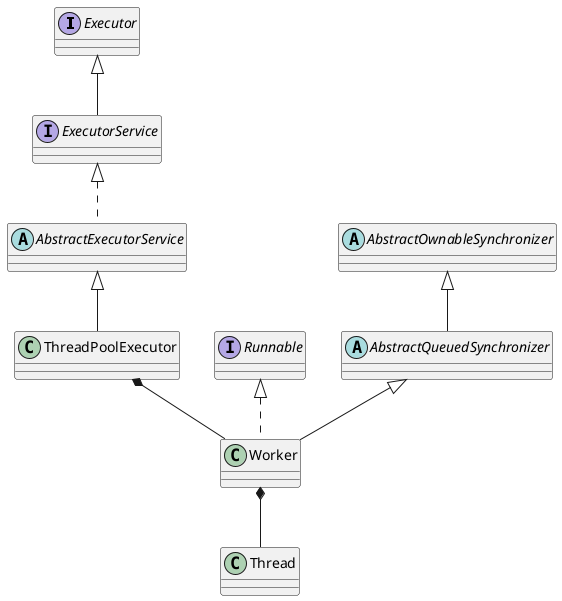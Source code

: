 @startuml
'https://plantuml.com/sequence-diagram

interface Executor{}
interface ExecutorService{}
abstract class AbstractExecutorService{}
class ThreadPoolExecutor{}


interface Runnable{}
abstract class AbstractOwnableSynchronizer{}
abstract class AbstractQueuedSynchronizer{}
class Worker{}

class Thread{}


Runnable <|.. Worker
AbstractQueuedSynchronizer <|-- Worker
AbstractOwnableSynchronizer <|-- AbstractQueuedSynchronizer
ThreadPoolExecutor *-- Worker


Executor <|-- ExecutorService
ExecutorService <|.. AbstractExecutorService
AbstractExecutorService <|-- ThreadPoolExecutor


Worker *--Thread
@enduml